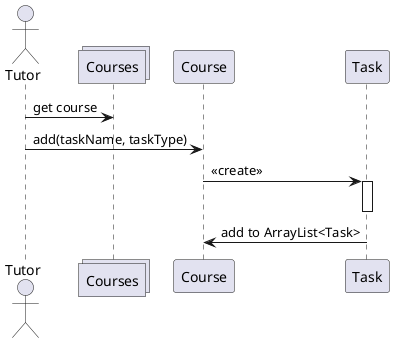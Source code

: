 @startuml setTask
actor Tutor

collections Courses

Tutor -> Courses : get course
Tutor -> Course : add(taskName, taskType)
Course -> Task : << create >>
activate Task
deactivate Task
Task -> Course  : add to ArrayList<Task>
@enduml